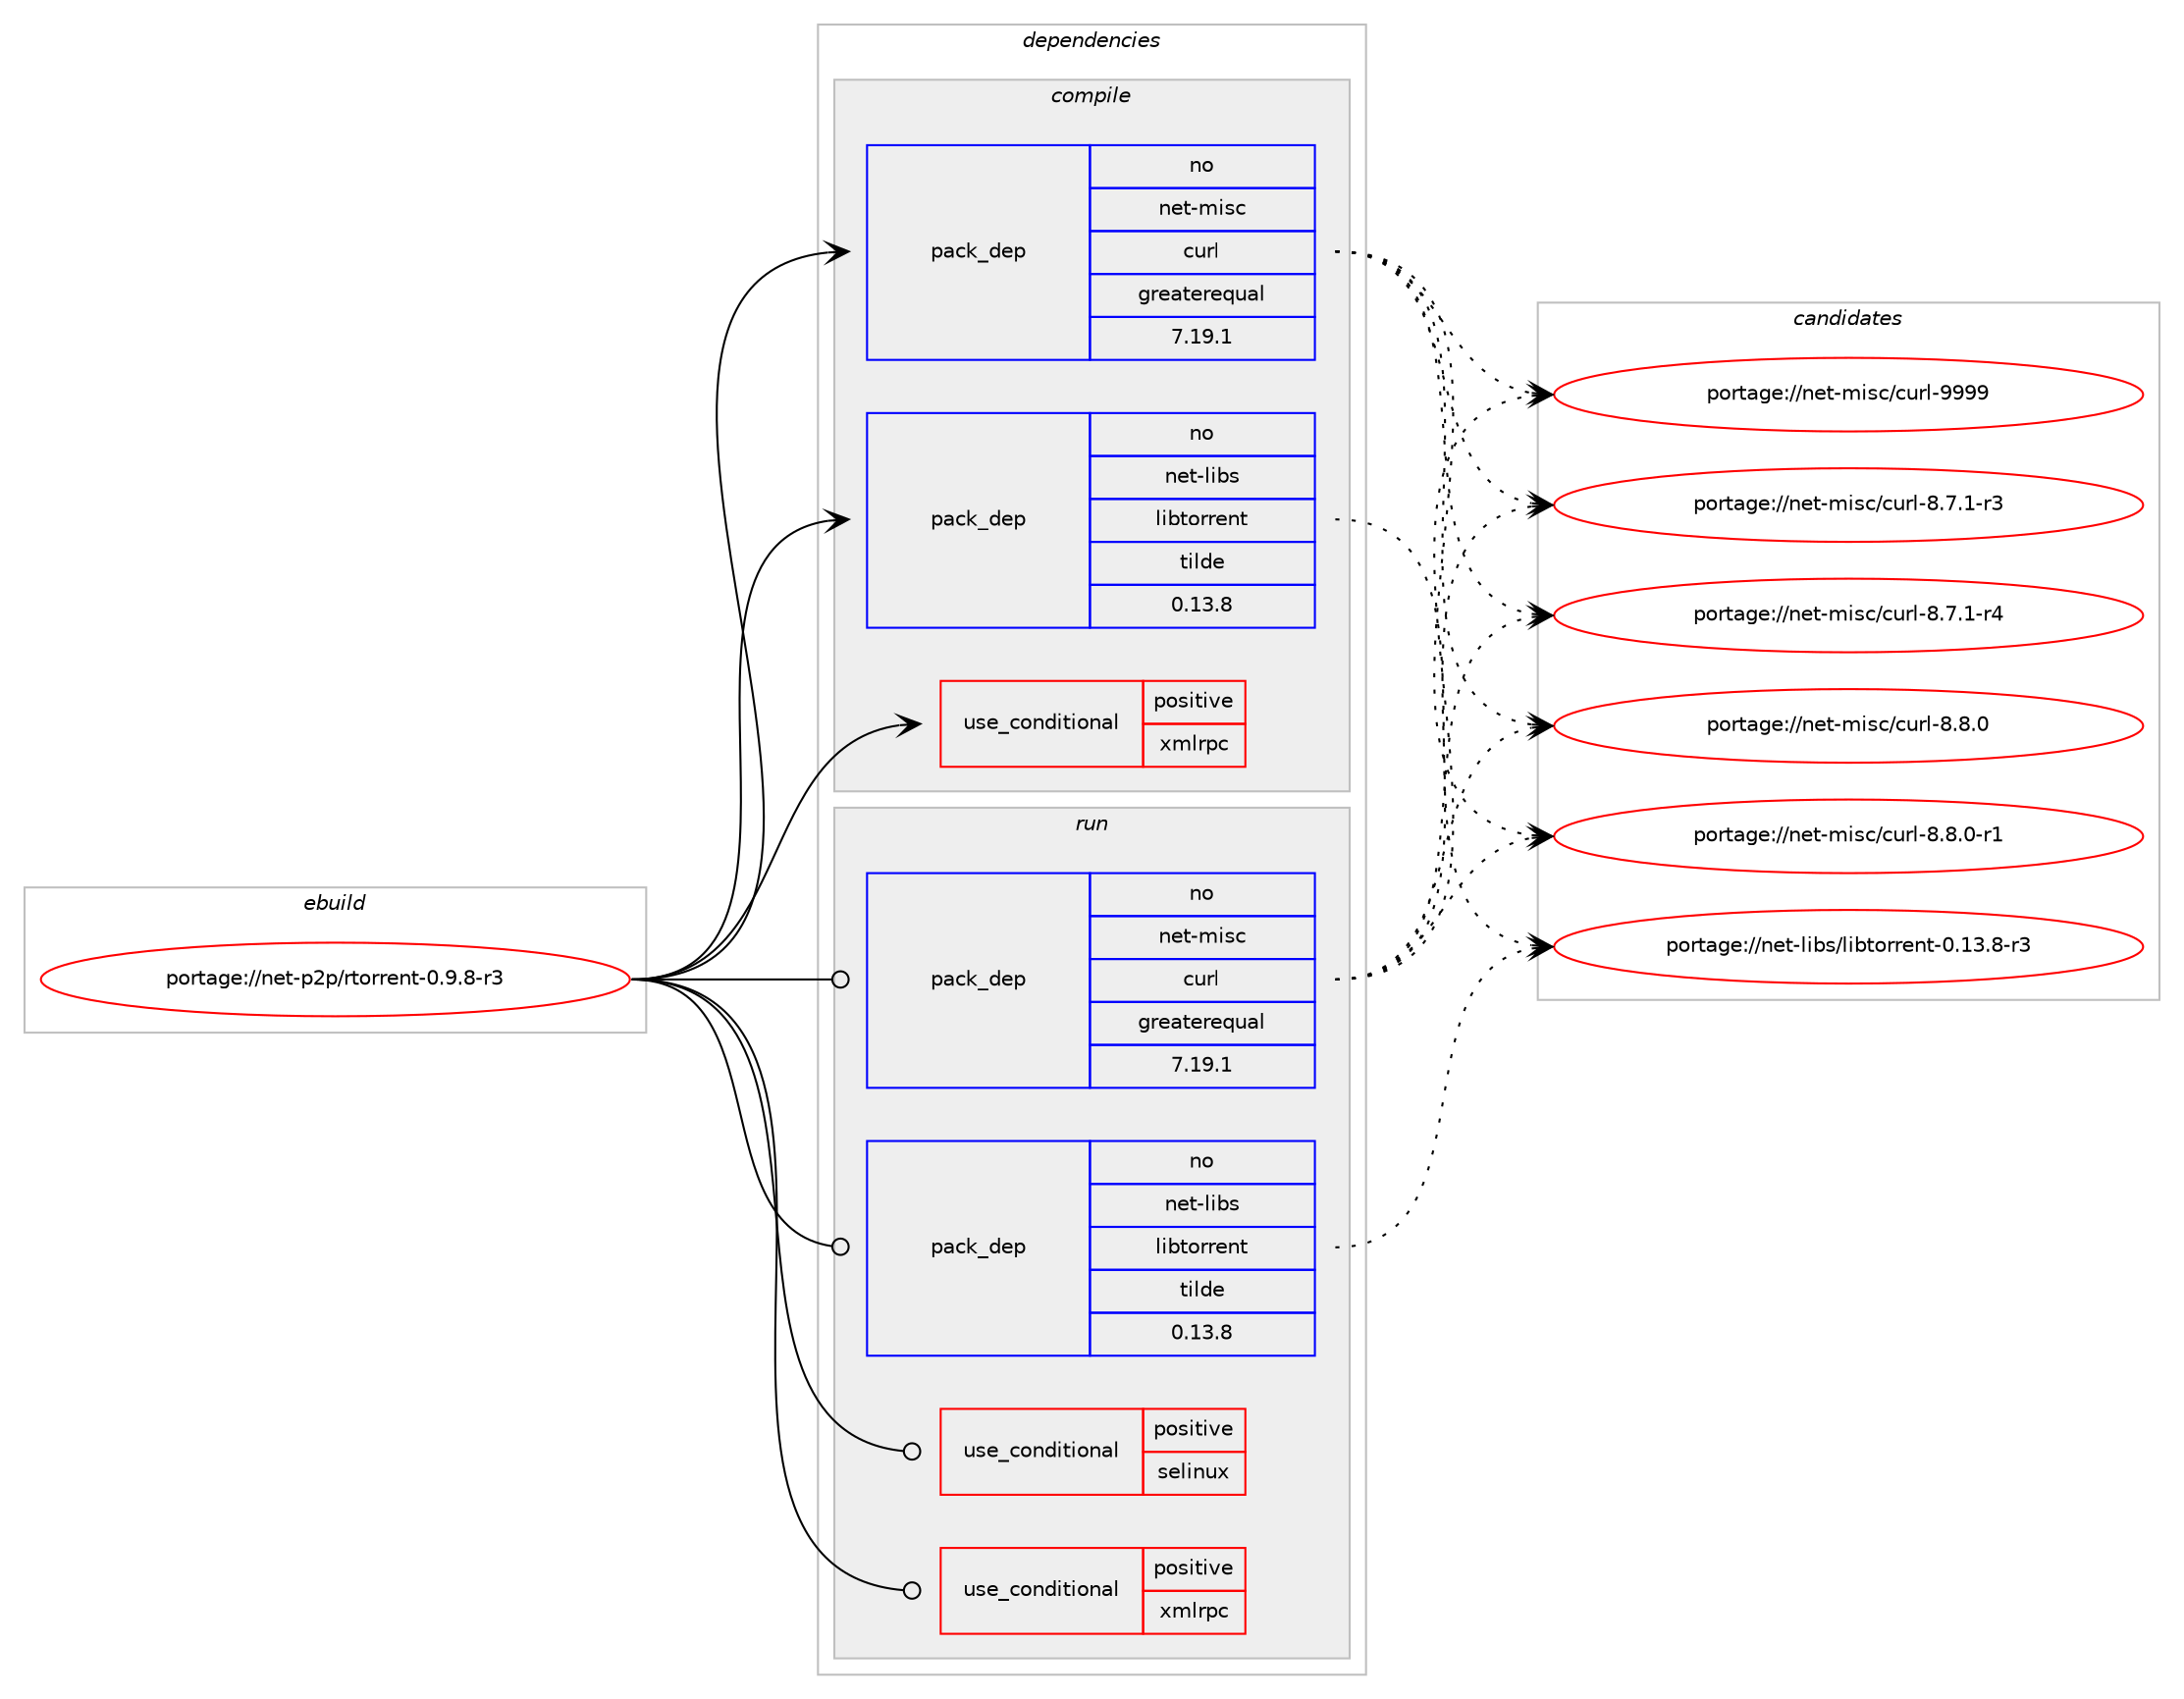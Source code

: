 digraph prolog {

# *************
# Graph options
# *************

newrank=true;
concentrate=true;
compound=true;
graph [rankdir=LR,fontname=Helvetica,fontsize=10,ranksep=1.5];#, ranksep=2.5, nodesep=0.2];
edge  [arrowhead=vee];
node  [fontname=Helvetica,fontsize=10];

# **********
# The ebuild
# **********

subgraph cluster_leftcol {
color=gray;
rank=same;
label=<<i>ebuild</i>>;
id [label="portage://net-p2p/rtorrent-0.9.8-r3", color=red, width=4, href="../net-p2p/rtorrent-0.9.8-r3.svg"];
}

# ****************
# The dependencies
# ****************

subgraph cluster_midcol {
color=gray;
label=<<i>dependencies</i>>;
subgraph cluster_compile {
fillcolor="#eeeeee";
style=filled;
label=<<i>compile</i>>;
subgraph cond98270 {
dependency193482 [label=<<TABLE BORDER="0" CELLBORDER="1" CELLSPACING="0" CELLPADDING="4"><TR><TD ROWSPAN="3" CELLPADDING="10">use_conditional</TD></TR><TR><TD>positive</TD></TR><TR><TD>xmlrpc</TD></TR></TABLE>>, shape=none, color=red];
# *** BEGIN UNKNOWN DEPENDENCY TYPE (TODO) ***
# dependency193482 -> package_dependency(portage://net-p2p/rtorrent-0.9.8-r3,install,no,dev-libs,xmlrpc-c,none,[,,],any_same_slot,[])
# *** END UNKNOWN DEPENDENCY TYPE (TODO) ***

}
id:e -> dependency193482:w [weight=20,style="solid",arrowhead="vee"];
# *** BEGIN UNKNOWN DEPENDENCY TYPE (TODO) ***
# id -> package_dependency(portage://net-p2p/rtorrent-0.9.8-r3,install,no,dev-util,cppunit,none,[,,],[],[])
# *** END UNKNOWN DEPENDENCY TYPE (TODO) ***

subgraph pack92516 {
dependency193483 [label=<<TABLE BORDER="0" CELLBORDER="1" CELLSPACING="0" CELLPADDING="4" WIDTH="220"><TR><TD ROWSPAN="6" CELLPADDING="30">pack_dep</TD></TR><TR><TD WIDTH="110">no</TD></TR><TR><TD>net-libs</TD></TR><TR><TD>libtorrent</TD></TR><TR><TD>tilde</TD></TR><TR><TD>0.13.8</TD></TR></TABLE>>, shape=none, color=blue];
}
id:e -> dependency193483:w [weight=20,style="solid",arrowhead="vee"];
subgraph pack92517 {
dependency193484 [label=<<TABLE BORDER="0" CELLBORDER="1" CELLSPACING="0" CELLPADDING="4" WIDTH="220"><TR><TD ROWSPAN="6" CELLPADDING="30">pack_dep</TD></TR><TR><TD WIDTH="110">no</TD></TR><TR><TD>net-misc</TD></TR><TR><TD>curl</TD></TR><TR><TD>greaterequal</TD></TR><TR><TD>7.19.1</TD></TR></TABLE>>, shape=none, color=blue];
}
id:e -> dependency193484:w [weight=20,style="solid",arrowhead="vee"];
# *** BEGIN UNKNOWN DEPENDENCY TYPE (TODO) ***
# id -> package_dependency(portage://net-p2p/rtorrent-0.9.8-r3,install,no,sys-libs,ncurses,none,[,,],[slot(0),equal],[])
# *** END UNKNOWN DEPENDENCY TYPE (TODO) ***

# *** BEGIN UNKNOWN DEPENDENCY TYPE (TODO) ***
# id -> package_dependency(portage://net-p2p/rtorrent-0.9.8-r3,install,no,virtual,pkgconfig,none,[,,],[],[])
# *** END UNKNOWN DEPENDENCY TYPE (TODO) ***

}
subgraph cluster_compileandrun {
fillcolor="#eeeeee";
style=filled;
label=<<i>compile and run</i>>;
}
subgraph cluster_run {
fillcolor="#eeeeee";
style=filled;
label=<<i>run</i>>;
subgraph cond98271 {
dependency193485 [label=<<TABLE BORDER="0" CELLBORDER="1" CELLSPACING="0" CELLPADDING="4"><TR><TD ROWSPAN="3" CELLPADDING="10">use_conditional</TD></TR><TR><TD>positive</TD></TR><TR><TD>selinux</TD></TR></TABLE>>, shape=none, color=red];
# *** BEGIN UNKNOWN DEPENDENCY TYPE (TODO) ***
# dependency193485 -> package_dependency(portage://net-p2p/rtorrent-0.9.8-r3,run,no,sec-policy,selinux-rtorrent,none,[,,],[],[])
# *** END UNKNOWN DEPENDENCY TYPE (TODO) ***

}
id:e -> dependency193485:w [weight=20,style="solid",arrowhead="odot"];
subgraph cond98272 {
dependency193486 [label=<<TABLE BORDER="0" CELLBORDER="1" CELLSPACING="0" CELLPADDING="4"><TR><TD ROWSPAN="3" CELLPADDING="10">use_conditional</TD></TR><TR><TD>positive</TD></TR><TR><TD>xmlrpc</TD></TR></TABLE>>, shape=none, color=red];
# *** BEGIN UNKNOWN DEPENDENCY TYPE (TODO) ***
# dependency193486 -> package_dependency(portage://net-p2p/rtorrent-0.9.8-r3,run,no,dev-libs,xmlrpc-c,none,[,,],any_same_slot,[])
# *** END UNKNOWN DEPENDENCY TYPE (TODO) ***

}
id:e -> dependency193486:w [weight=20,style="solid",arrowhead="odot"];
subgraph pack92518 {
dependency193487 [label=<<TABLE BORDER="0" CELLBORDER="1" CELLSPACING="0" CELLPADDING="4" WIDTH="220"><TR><TD ROWSPAN="6" CELLPADDING="30">pack_dep</TD></TR><TR><TD WIDTH="110">no</TD></TR><TR><TD>net-libs</TD></TR><TR><TD>libtorrent</TD></TR><TR><TD>tilde</TD></TR><TR><TD>0.13.8</TD></TR></TABLE>>, shape=none, color=blue];
}
id:e -> dependency193487:w [weight=20,style="solid",arrowhead="odot"];
subgraph pack92519 {
dependency193488 [label=<<TABLE BORDER="0" CELLBORDER="1" CELLSPACING="0" CELLPADDING="4" WIDTH="220"><TR><TD ROWSPAN="6" CELLPADDING="30">pack_dep</TD></TR><TR><TD WIDTH="110">no</TD></TR><TR><TD>net-misc</TD></TR><TR><TD>curl</TD></TR><TR><TD>greaterequal</TD></TR><TR><TD>7.19.1</TD></TR></TABLE>>, shape=none, color=blue];
}
id:e -> dependency193488:w [weight=20,style="solid",arrowhead="odot"];
# *** BEGIN UNKNOWN DEPENDENCY TYPE (TODO) ***
# id -> package_dependency(portage://net-p2p/rtorrent-0.9.8-r3,run,no,sys-libs,ncurses,none,[,,],[slot(0),equal],[])
# *** END UNKNOWN DEPENDENCY TYPE (TODO) ***

}
}

# **************
# The candidates
# **************

subgraph cluster_choices {
rank=same;
color=gray;
label=<<i>candidates</i>>;

subgraph choice92516 {
color=black;
nodesep=1;
choice11010111645108105981154710810598116111114114101110116454846495146564511451 [label="portage://net-libs/libtorrent-0.13.8-r3", color=red, width=4,href="../net-libs/libtorrent-0.13.8-r3.svg"];
dependency193483:e -> choice11010111645108105981154710810598116111114114101110116454846495146564511451:w [style=dotted,weight="100"];
}
subgraph choice92517 {
color=black;
nodesep=1;
choice110101116451091051159947991171141084556465546494511451 [label="portage://net-misc/curl-8.7.1-r3", color=red, width=4,href="../net-misc/curl-8.7.1-r3.svg"];
choice110101116451091051159947991171141084556465546494511452 [label="portage://net-misc/curl-8.7.1-r4", color=red, width=4,href="../net-misc/curl-8.7.1-r4.svg"];
choice11010111645109105115994799117114108455646564648 [label="portage://net-misc/curl-8.8.0", color=red, width=4,href="../net-misc/curl-8.8.0.svg"];
choice110101116451091051159947991171141084556465646484511449 [label="portage://net-misc/curl-8.8.0-r1", color=red, width=4,href="../net-misc/curl-8.8.0-r1.svg"];
choice110101116451091051159947991171141084557575757 [label="portage://net-misc/curl-9999", color=red, width=4,href="../net-misc/curl-9999.svg"];
dependency193484:e -> choice110101116451091051159947991171141084556465546494511451:w [style=dotted,weight="100"];
dependency193484:e -> choice110101116451091051159947991171141084556465546494511452:w [style=dotted,weight="100"];
dependency193484:e -> choice11010111645109105115994799117114108455646564648:w [style=dotted,weight="100"];
dependency193484:e -> choice110101116451091051159947991171141084556465646484511449:w [style=dotted,weight="100"];
dependency193484:e -> choice110101116451091051159947991171141084557575757:w [style=dotted,weight="100"];
}
subgraph choice92518 {
color=black;
nodesep=1;
choice11010111645108105981154710810598116111114114101110116454846495146564511451 [label="portage://net-libs/libtorrent-0.13.8-r3", color=red, width=4,href="../net-libs/libtorrent-0.13.8-r3.svg"];
dependency193487:e -> choice11010111645108105981154710810598116111114114101110116454846495146564511451:w [style=dotted,weight="100"];
}
subgraph choice92519 {
color=black;
nodesep=1;
choice110101116451091051159947991171141084556465546494511451 [label="portage://net-misc/curl-8.7.1-r3", color=red, width=4,href="../net-misc/curl-8.7.1-r3.svg"];
choice110101116451091051159947991171141084556465546494511452 [label="portage://net-misc/curl-8.7.1-r4", color=red, width=4,href="../net-misc/curl-8.7.1-r4.svg"];
choice11010111645109105115994799117114108455646564648 [label="portage://net-misc/curl-8.8.0", color=red, width=4,href="../net-misc/curl-8.8.0.svg"];
choice110101116451091051159947991171141084556465646484511449 [label="portage://net-misc/curl-8.8.0-r1", color=red, width=4,href="../net-misc/curl-8.8.0-r1.svg"];
choice110101116451091051159947991171141084557575757 [label="portage://net-misc/curl-9999", color=red, width=4,href="../net-misc/curl-9999.svg"];
dependency193488:e -> choice110101116451091051159947991171141084556465546494511451:w [style=dotted,weight="100"];
dependency193488:e -> choice110101116451091051159947991171141084556465546494511452:w [style=dotted,weight="100"];
dependency193488:e -> choice11010111645109105115994799117114108455646564648:w [style=dotted,weight="100"];
dependency193488:e -> choice110101116451091051159947991171141084556465646484511449:w [style=dotted,weight="100"];
dependency193488:e -> choice110101116451091051159947991171141084557575757:w [style=dotted,weight="100"];
}
}

}
